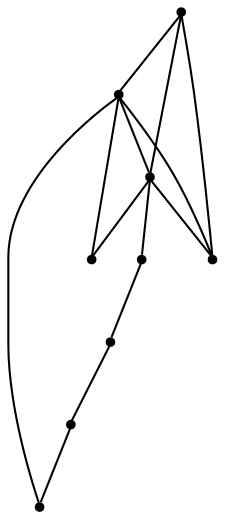 graph {
  node [shape=point,comment="{\"directed\":false,\"doi\":\"10.1007/978-3-319-27261-0_25\",\"figure\":\"2 (2)\"}"]

  v0 [pos="650.8078063169727,347.51740908085026"]
  v1 [pos="499.2503449263597,256.58327093936305"]
  v2 [pos="499.2503449263597,468.7645374896722"]
  v3 [pos="347.6887184943874,286.8960068561442"]
  v4 [pos="347.6887184943874,438.4558711817474"]
  v5 [pos="550.4001686499585,347.51740908085026"]
  v6 [pos="541.6696060768718,302.14813779793485"]
  v7 [pos="550.4001686499585,377.83014499763146"]
  v8 [pos="521.4747194712388,430.721325199776"]

  v4 -- v1 [id="-2",pos="347.6887184943874,438.4558711817474 357.7945077770267,418.2444131474355 357.7945077770267,418.2444131474355 357.7945077770267,418.2444131474355 367.89610022409795,398.03727907253347 388.10764699516767,357.6230109227294 413.36585674262267,327.31027500594826 438.62403469586883,296.99753908916705 468.9372057082187,276.79040501426505 484.0937912143936,266.68887278124214 499.2503449263597,256.58327093936305 499.2503449263597,256.58327093936305 499.2503449263597,256.58327093936305"]
  v4 -- v3 [id="-3",pos="347.6887184943874,438.4558711817474 347.6887184943874,286.8960068561442 347.6887184943874,286.8960068561442 347.6887184943874,286.8960068561442"]
  v4 -- v2 [id="-4",pos="347.6887184943874,438.4558711817474 357.7945077770267,443.50666909207797 357.7945077770267,443.50666909207797 357.7945077770267,443.50666909207797 367.8961320183068,448.5574034147702 388.10767878937656,458.66305294737816 413.36585674262267,463.7137872700704 438.6240664900777,468.7645374896722 468.9372057082187,468.7645374896722 484.0937912143936,468.7645374896722 499.2503449263597,468.7645374896722 499.2503449263597,468.7645374896722 499.2503449263597,468.7645374896722"]
  v2 -- v8 [id="-6",pos="499.2503449263597,468.7645374896722 521.4747194712388,430.721325199776 521.4747194712388,430.721325199776 521.4747194712388,430.721325199776"]
  v1 -- v2 [id="-7",pos="499.2503449263597,256.58327093936305 520.3620811325698,260.33805739805473 520.3620811325698,260.33805739805473 520.3620811325698,260.33805739805473 541.4696205032119,264.088583484975 583.6929657387967,271.5896992464539 601.8375391983873,295.19734125281434 619.9821126579778,318.8049832591747 614.0519840003067,358.51498652010275 592.9403113825143,390.12796246647514 571.8286387647219,421.74097020666665 535.5394918455407,445.25275384816945 517.3949183859502,457.01281065923473 499.2503449263597,468.7645374896722 499.2503449263597,468.7645374896722 499.2503449263597,468.7645374896722"]
  v1 -- v0 [id="-8",pos="499.2503449263597,256.58327093936305 522.2957095321365,257.62931938453073 522.2957095321365,257.62931938453073 522.2957095321365,257.62931938453073 545.3368773023452,258.6669742614323 591.4275429254811,260.75894397649097 616.6898859200866,275.91534372870075 641.9480956675416,291.06757849059665 646.377982786466,319.2925732702714 648.5949929695034,333.40712136144657 650.8078063169727,347.51740908085026 650.8078063169727,347.51740908085026 650.8078063169727,347.51740908085026"]
  v5 -- v6 [id="-9",pos="550.4001686499585,347.51740908085026 541.6696060768718,302.14813779793485 541.6696060768718,302.14813779793485 541.6696060768718,302.14813779793485"]
  v3 -- v1 [id="-11",pos="347.6887184943874,286.8960068561442 367.8961320183068,281.84123471841485 367.8961320183068,281.84123471841485 367.8961320183068,281.84123471841485 388.10767878937656,276.7946335922173 428.52244224879763,266.6889999565189 453.7806202020438,261.6341006435128 479.042994990858,256.5833345270014 489.1445874379292,256.5833345270014 499.2503449263597,256.58327093936305"]
  v2 -- v3 [id="-14",pos="499.2503449263597,468.7645374896722 479.042994990858,453.60813773746247 479.042994990858,453.60813773746247 479.042994990858,453.60813773746247 458.83144821978823,438.4559029755665 418.41668476036716,408.14313526496613 393.15847501291216,377.8303357605466 367.8961320183068,347.517536256127 357.7945077770267,317.2089335358405 352.7437115534911,302.05250198981156 347.6887184943874,286.8960068561442 347.6887184943874,286.8960068561442 347.6887184943874,286.8960068561442"]
  v8 -- v7 [id="-15",pos="521.4747194712388,430.721325199776 550.4001686499585,377.83014499763146 550.4001686499585,377.83014499763146 550.4001686499585,377.83014499763146"]
  v6 -- v1 [id="-16",pos="541.6696060768718,302.14813779793485 499.2503449263597,256.58327093936305 499.2503449263597,256.58327093936305 499.2503449263597,256.58327093936305"]
  v2 -- v0 [id="-17",pos="499.2503449263597,468.7645374896722 519.457758450279,458.66305294737816 519.457758450279,458.66305294737816 519.457758450279,458.66305294737816 539.6651719741984,448.5574034147702 580.0799354336195,428.3502693398682 605.3422784282249,408.14313526496613 630.6004881756799,387.9318044059311 640.7062138699015,367.7288353213429 645.757041887646,357.6232016856446 650.8078063169727,347.51740908085026 650.8078063169727,347.51740908085026 650.8078063169727,347.51740908085026"]
  v7 -- v5 [id="-21",pos="550.4001686499585,377.83014499763146 550.4001686499585,347.51740908085026 550.4001686499585,347.51740908085026 550.4001686499585,347.51740908085026"]
}